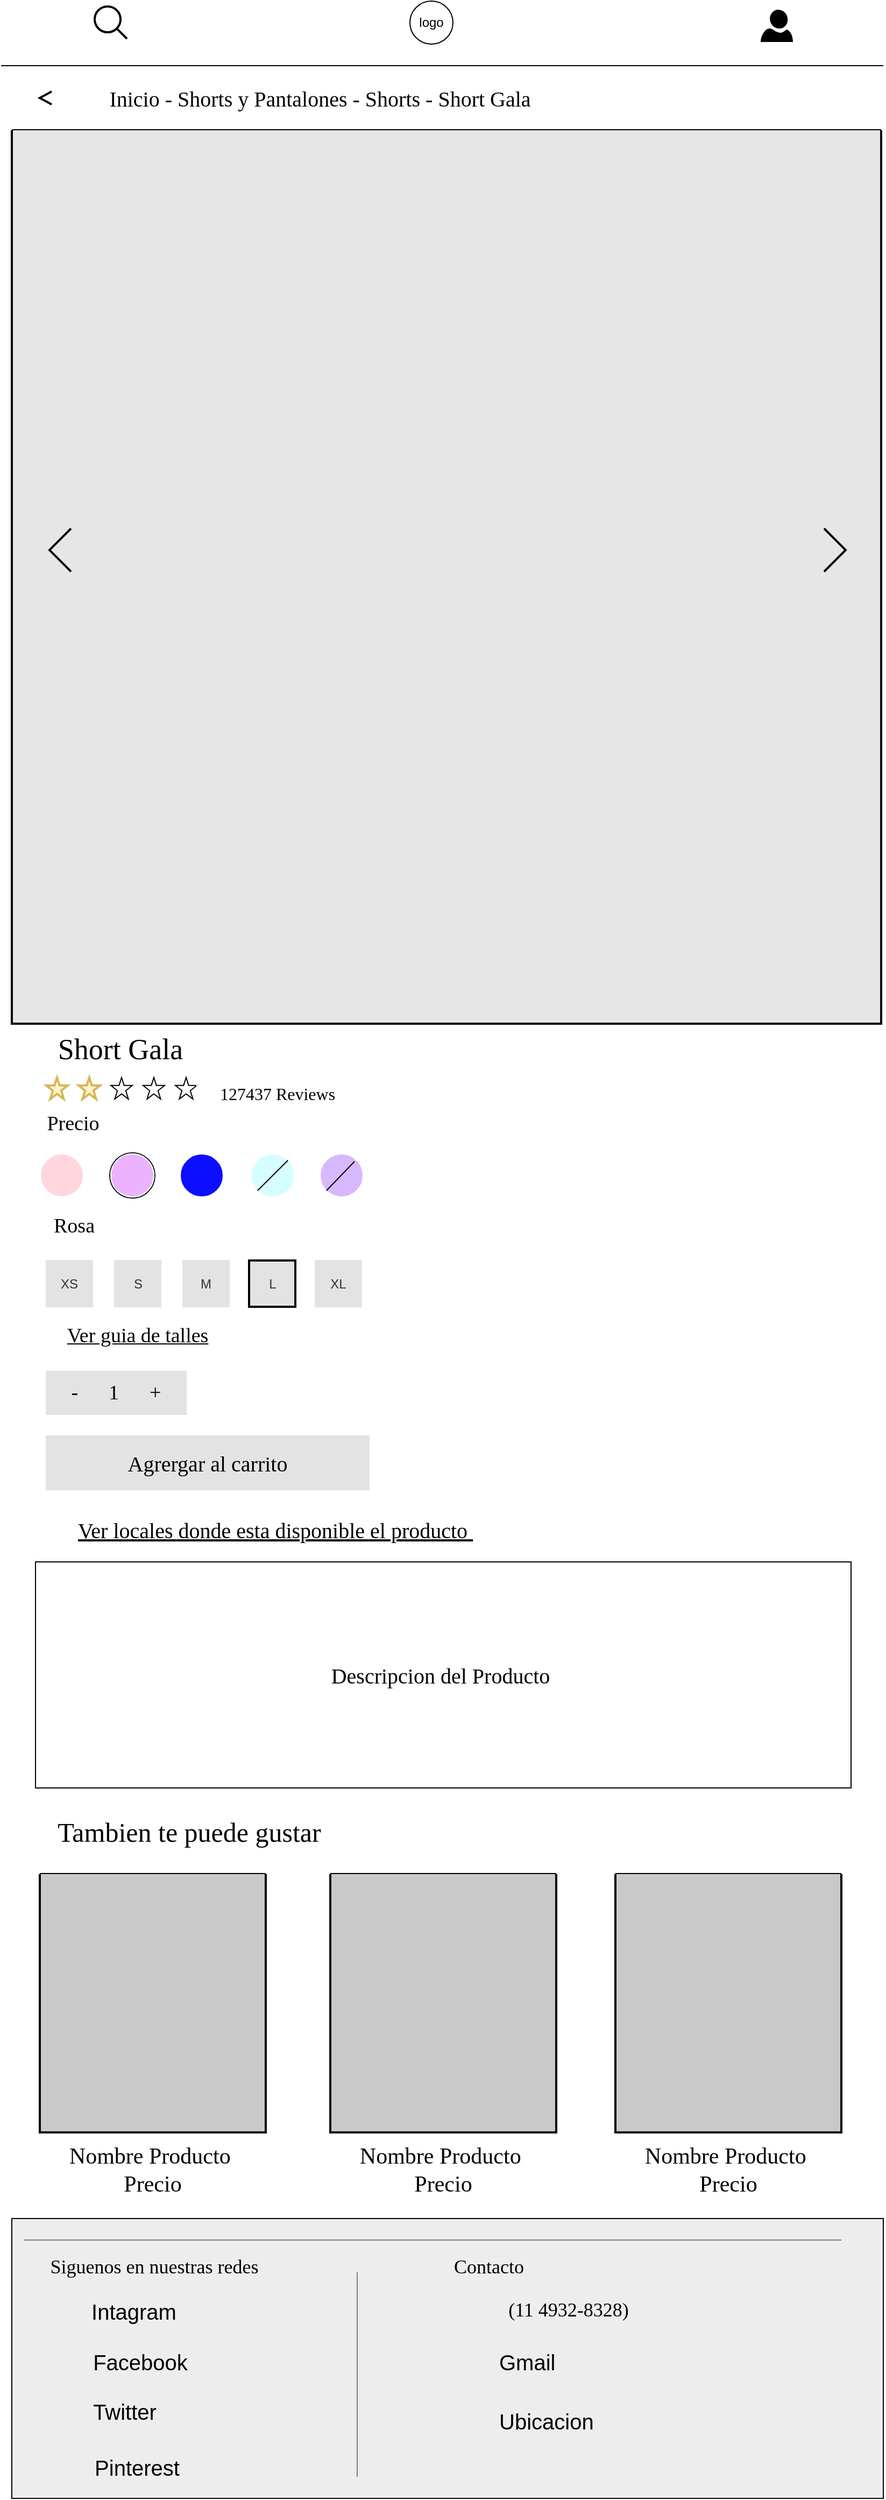 <mxfile version="15.6.2" type="google"><diagram id="pAPBZHaa_rkupoqMZ272" name="Page-1"><mxGraphModel dx="1060" dy="2996" grid="1" gridSize="10" guides="1" tooltips="1" connect="1" arrows="1" fold="1" page="1" pageScale="1" pageWidth="827" pageHeight="1169" math="0" shadow="0"><root><mxCell id="0"/><mxCell id="1" parent="0"/><mxCell id="zHtUXL5ecQKr5F63IHeu-1" value="" style="swimlane;startSize=0;shadow=0;glass=0;fillColor=none;strokeColor=#000000;swimlaneFillColor=#E6E6E6;rounded=0;sketch=0;fontFamily=Comic Sans MS;labelPosition=center;verticalLabelPosition=middle;align=center;verticalAlign=middle;horizontal=1;fontStyle=1;strokeWidth=2;" parent="1" vertex="1"><mxGeometry x="10" y="-2160" width="808" height="830" as="geometry"/></mxCell><mxCell id="zHtUXL5ecQKr5F63IHeu-62" value="" style="html=1;verticalLabelPosition=bottom;labelBackgroundColor=#ffffff;verticalAlign=top;shadow=0;dashed=0;strokeWidth=2;shape=mxgraph.ios7.misc.left;strokeColor=#0D0D0D;" parent="zHtUXL5ecQKr5F63IHeu-1" vertex="1"><mxGeometry x="35" y="370" width="20" height="40" as="geometry"/></mxCell><mxCell id="zHtUXL5ecQKr5F63IHeu-65" value="" style="html=1;verticalLabelPosition=bottom;labelBackgroundColor=#ffffff;verticalAlign=top;shadow=0;dashed=0;strokeWidth=2;shape=mxgraph.ios7.misc.right;strokeColor=#000000;" parent="zHtUXL5ecQKr5F63IHeu-1" vertex="1"><mxGeometry x="755" y="370" width="20" height="40" as="geometry"/></mxCell><mxCell id="zHtUXL5ecQKr5F63IHeu-29" value="Descripcion del Producto&amp;nbsp;" style="rounded=0;whiteSpace=wrap;html=1;shadow=0;glass=0;sketch=0;fontFamily=Comic Sans MS;fontSize=20;strokeWidth=1;align=center;verticalAlign=middle;" parent="1" vertex="1"><mxGeometry x="32" y="-830" width="758" height="210" as="geometry"/></mxCell><mxCell id="zHtUXL5ecQKr5F63IHeu-30" value="Inicio - Shorts y Pantalones - Shorts - Short Gala" style="rounded=0;whiteSpace=wrap;html=1;shadow=0;glass=0;sketch=0;fontFamily=Comic Sans MS;fontSize=20;strokeWidth=1;align=center;verticalAlign=middle;strokeColor=#FFFFFF;" parent="1" vertex="1"><mxGeometry x="59.5" y="-2210" width="472.5" height="40" as="geometry"/></mxCell><mxCell id="zHtUXL5ecQKr5F63IHeu-35" value="Tambien te puede gustar" style="rounded=0;whiteSpace=wrap;html=1;shadow=0;glass=0;sketch=0;fontFamily=Comic Sans MS;fontSize=25;fontColor=#000000;strokeColor=#FFFFFF;strokeWidth=1;fillColor=default;gradientColor=none;align=center;verticalAlign=middle;" parent="1" vertex="1"><mxGeometry x="20" y="-584" width="310" height="10" as="geometry"/></mxCell><mxCell id="zHtUXL5ecQKr5F63IHeu-36" value="" style="swimlane;startSize=0;shadow=0;glass=0;fillColor=none;strokeColor=#000000;swimlaneFillColor=#C9C9C9;rounded=0;sketch=0;fontFamily=Comic Sans MS;labelPosition=center;verticalLabelPosition=middle;align=center;verticalAlign=middle;horizontal=1;fontStyle=1;strokeWidth=2;" parent="1" vertex="1"><mxGeometry x="36" y="-540" width="210" height="240" as="geometry"/></mxCell><mxCell id="zHtUXL5ecQKr5F63IHeu-37" value="" style="swimlane;startSize=0;shadow=0;glass=0;fillColor=none;strokeColor=#000000;swimlaneFillColor=#C9C9C9;rounded=0;sketch=0;fontFamily=Comic Sans MS;labelPosition=center;verticalLabelPosition=middle;align=center;verticalAlign=middle;horizontal=1;fontStyle=1;strokeWidth=2;" parent="1" vertex="1"><mxGeometry x="306" y="-540" width="210" height="240" as="geometry"/></mxCell><mxCell id="zHtUXL5ecQKr5F63IHeu-38" value="" style="swimlane;startSize=0;shadow=0;glass=0;fillColor=none;strokeColor=#000000;swimlaneFillColor=#C9C9C9;rounded=0;sketch=0;fontFamily=Comic Sans MS;labelPosition=center;verticalLabelPosition=middle;align=center;verticalAlign=middle;horizontal=1;fontStyle=1;strokeWidth=2;" parent="1" vertex="1"><mxGeometry x="571" y="-540" width="210" height="240" as="geometry"/></mxCell><mxCell id="zHtUXL5ecQKr5F63IHeu-40" value="Nombre Producto&amp;nbsp;&lt;br&gt;Precio" style="rounded=0;whiteSpace=wrap;html=1;shadow=0;glass=0;sketch=0;fontFamily=Comic Sans MS;fontSize=21;fontColor=#000000;strokeColor=#FFFFFF;strokeWidth=1;fillColor=default;gradientColor=none;align=center;verticalAlign=middle;" parent="1" vertex="1"><mxGeometry x="36" y="-290" width="210" height="50" as="geometry"/></mxCell><mxCell id="zHtUXL5ecQKr5F63IHeu-41" value="Nombre Producto&amp;nbsp;&lt;br&gt;Precio" style="rounded=0;whiteSpace=wrap;html=1;shadow=0;glass=0;sketch=0;fontFamily=Comic Sans MS;fontSize=21;fontColor=#000000;strokeColor=#FFFFFF;strokeWidth=1;fillColor=default;gradientColor=none;align=center;verticalAlign=middle;" parent="1" vertex="1"><mxGeometry x="306" y="-290" width="210" height="50" as="geometry"/></mxCell><mxCell id="zHtUXL5ecQKr5F63IHeu-42" value="Nombre Producto&amp;nbsp;&lt;br&gt;Precio" style="rounded=0;whiteSpace=wrap;html=1;shadow=0;glass=0;sketch=0;fontFamily=Comic Sans MS;fontSize=21;fontColor=#000000;strokeColor=#FFFFFF;strokeWidth=1;fillColor=default;gradientColor=none;align=center;verticalAlign=middle;" parent="1" vertex="1"><mxGeometry x="571" y="-290" width="210" height="50" as="geometry"/></mxCell><mxCell id="zHtUXL5ecQKr5F63IHeu-61" value="" style="html=1;verticalLabelPosition=bottom;labelBackgroundColor=#ffffff;verticalAlign=top;shadow=0;dashed=0;strokeWidth=2;shape=mxgraph.ios7.misc.left;strokeColor=#000000;" parent="1" vertex="1"><mxGeometry x="36" y="-2196" width="11" height="12" as="geometry"/></mxCell><mxCell id="zHtUXL5ecQKr5F63IHeu-5" value="Short Gala" style="rounded=1;whiteSpace=wrap;html=1;shadow=0;glass=0;sketch=0;fontFamily=Comic Sans MS;strokeWidth=2;align=center;verticalAlign=middle;fontSize=27;fontStyle=0;strokeColor=#FFFFFF;" parent="1" vertex="1"><mxGeometry x="30" y="-1323" width="161.5" height="33" as="geometry"/></mxCell><mxCell id="zHtUXL5ecQKr5F63IHeu-6" value="" style="verticalLabelPosition=bottom;verticalAlign=top;html=1;shape=mxgraph.basic.star;rounded=0;shadow=0;glass=0;sketch=0;fontFamily=Comic Sans MS;fontSize=19;strokeColor=#d6b656;strokeWidth=2;fillColor=#fff2cc;" parent="1" vertex="1"><mxGeometry x="42" y="-1280" width="20" height="20" as="geometry"/></mxCell><mxCell id="zHtUXL5ecQKr5F63IHeu-7" value="" style="verticalLabelPosition=bottom;verticalAlign=top;html=1;shape=mxgraph.basic.star;rounded=0;shadow=0;glass=0;sketch=0;fontFamily=Comic Sans MS;fontSize=19;strokeColor=#d6b656;strokeWidth=2;fillColor=#fff2cc;" parent="1" vertex="1"><mxGeometry x="72" y="-1280" width="20" height="20" as="geometry"/></mxCell><mxCell id="zHtUXL5ecQKr5F63IHeu-8" value="" style="verticalLabelPosition=bottom;verticalAlign=top;html=1;shape=mxgraph.basic.star;rounded=0;shadow=0;glass=0;sketch=0;fontFamily=Comic Sans MS;fontSize=19;strokeColor=#000000;strokeWidth=1;fillColor=none;gradientColor=none;" parent="1" vertex="1"><mxGeometry x="162" y="-1280" width="20" height="20" as="geometry"/></mxCell><mxCell id="zHtUXL5ecQKr5F63IHeu-9" value="" style="verticalLabelPosition=bottom;verticalAlign=top;html=1;shape=mxgraph.basic.star;rounded=0;shadow=0;glass=0;sketch=0;fontFamily=Comic Sans MS;fontSize=19;strokeColor=#000000;strokeWidth=1;fillColor=none;gradientColor=none;" parent="1" vertex="1"><mxGeometry x="102" y="-1280" width="20" height="20" as="geometry"/></mxCell><mxCell id="zHtUXL5ecQKr5F63IHeu-10" value="" style="verticalLabelPosition=bottom;verticalAlign=top;html=1;shape=mxgraph.basic.star;rounded=0;shadow=0;glass=0;sketch=0;fontFamily=Comic Sans MS;fontSize=19;strokeColor=#000000;strokeWidth=1;fillColor=none;gradientColor=none;" parent="1" vertex="1"><mxGeometry x="132" y="-1280" width="20" height="20" as="geometry"/></mxCell><mxCell id="zHtUXL5ecQKr5F63IHeu-11" value="Precio" style="rounded=1;whiteSpace=wrap;html=1;shadow=0;glass=0;sketch=0;fontFamily=Comic Sans MS;fontSize=19;strokeColor=#FFFFF;strokeWidth=2;fillColor=none;gradientColor=none;align=center;verticalAlign=middle;" parent="1" vertex="1"><mxGeometry x="32" y="-1255" width="70" height="35" as="geometry"/></mxCell><mxCell id="zHtUXL5ecQKr5F63IHeu-13" value="" style="ellipse;whiteSpace=wrap;html=1;aspect=fixed;rounded=0;shadow=0;glass=0;sketch=0;fontFamily=Comic Sans MS;fontSize=19;strokeColor=#FFFFFF;strokeWidth=1;fillColor=#FFD6DD;gradientColor=none;align=center;verticalAlign=middle;" parent="1" vertex="1"><mxGeometry x="36.5" y="-1209" width="40" height="40" as="geometry"/></mxCell><mxCell id="zHtUXL5ecQKr5F63IHeu-14" value="" style="ellipse;whiteSpace=wrap;html=1;aspect=fixed;rounded=0;shadow=0;glass=0;sketch=0;fontFamily=Comic Sans MS;fontSize=19;strokeColor=#FFFFFF;strokeWidth=1;fillColor=#0D0DFF;gradientColor=none;align=center;verticalAlign=middle;" parent="1" vertex="1"><mxGeometry x="166.5" y="-1209" width="40" height="40" as="geometry"/></mxCell><mxCell id="zHtUXL5ecQKr5F63IHeu-15" value="" style="ellipse;whiteSpace=wrap;html=1;aspect=fixed;rounded=0;shadow=0;glass=0;sketch=0;fontFamily=Comic Sans MS;fontSize=19;strokeColor=#FFFFFF;strokeWidth=1;fillColor=#D4FEFF;gradientColor=none;align=center;verticalAlign=middle;" parent="1" vertex="1"><mxGeometry x="232.5" y="-1209" width="40" height="40" as="geometry"/></mxCell><mxCell id="zHtUXL5ecQKr5F63IHeu-16" value="" style="ellipse;whiteSpace=wrap;html=1;aspect=fixed;rounded=0;shadow=0;glass=0;sketch=0;fontFamily=Comic Sans MS;fontSize=19;strokeColor=#FFFFFF;strokeWidth=1;fillColor=#D7B8FF;gradientColor=none;align=center;verticalAlign=middle;" parent="1" vertex="1"><mxGeometry x="296.5" y="-1209" width="40" height="40" as="geometry"/></mxCell><mxCell id="zHtUXL5ecQKr5F63IHeu-17" value="127437 Reviews" style="rounded=1;whiteSpace=wrap;html=1;shadow=0;glass=0;sketch=0;fontFamily=Comic Sans MS;fontSize=16;strokeColor=#FFFFFF;strokeWidth=1;fillColor=none;gradientColor=none;align=center;verticalAlign=middle;" parent="1" vertex="1"><mxGeometry x="182" y="-1290" width="150" height="50" as="geometry"/></mxCell><mxCell id="zHtUXL5ecQKr5F63IHeu-19" value="XS" style="whiteSpace=wrap;html=1;aspect=fixed;strokeWidth=1;fillColor=#E3E3E3;fontColor=#333333;strokeColor=#E3E3E3;direction=south;" parent="1" vertex="1"><mxGeometry x="42" y="-1110" width="43" height="43" as="geometry"/></mxCell><mxCell id="zHtUXL5ecQKr5F63IHeu-20" value="S" style="whiteSpace=wrap;html=1;aspect=fixed;strokeWidth=1;fillColor=#E3E3E3;fontColor=#333333;strokeColor=#E3E3E3;" parent="1" vertex="1"><mxGeometry x="105.5" y="-1110" width="43" height="43" as="geometry"/></mxCell><mxCell id="zHtUXL5ecQKr5F63IHeu-21" value="M&lt;span style=&quot;color: rgba(0 , 0 , 0 , 0) ; font-family: monospace ; font-size: 0px&quot;&gt;%3CmxGraphModel%3E%3Croot%3E%3CmxCell%20id%3D%220%22%2F%3E%3CmxCell%20id%3D%221%22%20parent%3D%220%22%2F%3E%3CmxCell%20id%3D%222%22%20value%3D%22S%22%20style%3D%22whiteSpace%3Dwrap%3Bhtml%3D1%3Baspect%3Dfixed%3BstrokeWidth%3D1%3BfillColor%3D%23E3E3E3%3BfontColor%3D%23333333%3BstrokeColor%3D%23666666%3B%22%20vertex%3D%221%22%20parent%3D%221%22%3E%3CmxGeometry%20x%3D%22753.5%22%20y%3D%22-503%22%20width%3D%2243%22%20height%3D%2243%22%20as%3D%22geometry%22%2F%3E%3C%2FmxCell%3E%3C%2Froot%3E%3C%2FmxGraphModel%3E&lt;/span&gt;" style="whiteSpace=wrap;html=1;aspect=fixed;strokeWidth=1;fillColor=#E3E3E3;fontColor=#333333;strokeColor=#E3E3E3;" parent="1" vertex="1"><mxGeometry x="169" y="-1110" width="43" height="43" as="geometry"/></mxCell><mxCell id="zHtUXL5ecQKr5F63IHeu-22" value="L" style="whiteSpace=wrap;html=1;aspect=fixed;strokeWidth=2;fillColor=#E3E3E3;fontColor=#333333;strokeColor=#000000;" parent="1" vertex="1"><mxGeometry x="230.5" y="-1110" width="43" height="43" as="geometry"/></mxCell><mxCell id="zHtUXL5ecQKr5F63IHeu-23" value="XL" style="whiteSpace=wrap;html=1;aspect=fixed;strokeWidth=1;fillColor=#E3E3E3;fontColor=#333333;strokeColor=#E3E3E3;" parent="1" vertex="1"><mxGeometry x="292" y="-1110" width="43" height="43" as="geometry"/></mxCell><mxCell id="zHtUXL5ecQKr5F63IHeu-24" value="Ver guia de talles" style="rounded=1;whiteSpace=wrap;html=1;shadow=0;glass=0;sketch=0;fontFamily=Comic Sans MS;fontSize=19;strokeColor=#FFFFFFF;strokeWidth=1;fillColor=default;gradientColor=none;align=center;verticalAlign=middle;fontStyle=4" parent="1" vertex="1"><mxGeometry x="42" y="-1057" width="170" height="33" as="geometry"/></mxCell><mxCell id="zHtUXL5ecQKr5F63IHeu-25" value="Rosa" style="rounded=1;whiteSpace=wrap;html=1;shadow=0;glass=0;sketch=0;fontFamily=Comic Sans MS;fontSize=19;strokeColor=#FFFFFFF;strokeWidth=1;fillColor=default;gradientColor=none;align=center;verticalAlign=middle;fontStyle=0" parent="1" vertex="1"><mxGeometry x="36" y="-1159" width="64" height="33" as="geometry"/></mxCell><mxCell id="zHtUXL5ecQKr5F63IHeu-26" value="-&amp;nbsp; &amp;nbsp; &amp;nbsp; 1&amp;nbsp; &amp;nbsp; &amp;nbsp; +" style="rounded=0;whiteSpace=wrap;html=1;shadow=0;glass=0;sketch=0;fontFamily=Comic Sans MS;fontSize=19;strokeColor=#E3E3E3;strokeWidth=1;fillColor=#E3E3E3;gradientColor=none;align=center;verticalAlign=middle;" parent="1" vertex="1"><mxGeometry x="42" y="-1007" width="130" height="40" as="geometry"/></mxCell><mxCell id="zHtUXL5ecQKr5F63IHeu-27" value="&lt;font style=&quot;font-size: 20px;&quot;&gt;Agrergar al carrito&lt;/font&gt;" style="rounded=0;whiteSpace=wrap;html=1;shadow=0;glass=0;sketch=0;fontFamily=Comic Sans MS;fontSize=20;strokeColor=#E3E3E3;strokeWidth=1;fillColor=#E3E3E3;gradientColor=none;align=center;verticalAlign=middle;" parent="1" vertex="1"><mxGeometry x="42" y="-947" width="300" height="50" as="geometry"/></mxCell><mxCell id="zHtUXL5ecQKr5F63IHeu-28" value="Ver locales donde esta disponible el producto&amp;nbsp;" style="rounded=0;whiteSpace=wrap;html=1;shadow=0;glass=0;sketch=0;fontFamily=Comic Sans MS;fontSize=20;strokeWidth=1;align=center;verticalAlign=middle;fontStyle=4;strokeColor=#FFFFFF;" parent="1" vertex="1"><mxGeometry x="30" y="-870" width="450" height="20" as="geometry"/></mxCell><mxCell id="zHtUXL5ecQKr5F63IHeu-31" value="" style="endArrow=none;html=1;rounded=0;fontFamily=Comic Sans MS;fontSize=20;fontColor=#000000;exitX=0;exitY=1;exitDx=0;exitDy=0;" parent="1" source="zHtUXL5ecQKr5F63IHeu-16" edge="1"><mxGeometry width="50" height="50" relative="1" as="geometry"><mxPoint x="291.5" y="-1164" as="sourcePoint"/><mxPoint x="328.5" y="-1202" as="targetPoint"/><Array as="points"/></mxGeometry></mxCell><mxCell id="zHtUXL5ecQKr5F63IHeu-32" value="" style="endArrow=none;html=1;rounded=0;fontFamily=Comic Sans MS;fontSize=20;fontColor=#000000;entryX=1;entryY=0;entryDx=0;entryDy=0;exitX=0;exitY=1;exitDx=0;exitDy=0;" parent="1" source="zHtUXL5ecQKr5F63IHeu-15" target="zHtUXL5ecQKr5F63IHeu-15" edge="1"><mxGeometry width="50" height="50" relative="1" as="geometry"><mxPoint x="238.5" y="-1182" as="sourcePoint"/><mxPoint x="262.5" y="-1198" as="targetPoint"/><Array as="points"/></mxGeometry></mxCell><mxCell id="zHtUXL5ecQKr5F63IHeu-33" value="" style="ellipse;whiteSpace=wrap;html=1;aspect=fixed;rounded=0;shadow=0;glass=0;sketch=0;fontFamily=Comic Sans MS;fontSize=20;fontColor=#000000;strokeColor=#0D0D0D;strokeWidth=1;fillColor=default;gradientColor=none;align=center;verticalAlign=middle;" parent="1" vertex="1"><mxGeometry x="101" y="-1210" width="42" height="42" as="geometry"/></mxCell><mxCell id="zHtUXL5ecQKr5F63IHeu-34" value="" style="ellipse;whiteSpace=wrap;html=1;aspect=fixed;rounded=0;shadow=0;glass=0;sketch=0;fontFamily=Comic Sans MS;fontSize=19;strokeColor=#FFFFFF;strokeWidth=1;fillColor=#EBB3FF;gradientColor=none;align=center;verticalAlign=middle;" parent="1" vertex="1"><mxGeometry x="102" y="-1209" width="40" height="40" as="geometry"/></mxCell><mxCell id="HScl5RpPXcErFLb4dSo2-2" value="logo" style="ellipse;whiteSpace=wrap;html=1;aspect=fixed;" parent="1" vertex="1"><mxGeometry x="380" y="-2280" width="40" height="40" as="geometry"/></mxCell><mxCell id="HScl5RpPXcErFLb4dSo2-3" value="" style="html=1;verticalLabelPosition=bottom;align=center;labelBackgroundColor=#ffffff;verticalAlign=top;strokeWidth=2;strokeColor=#000000;shadow=0;dashed=0;shape=mxgraph.ios7.icons.looking_glass;" parent="1" vertex="1"><mxGeometry x="87" y="-2275" width="30" height="30" as="geometry"/></mxCell><mxCell id="HScl5RpPXcErFLb4dSo2-4" value="" style="shape=image;html=1;verticalAlign=top;verticalLabelPosition=bottom;labelBackgroundColor=#ffffff;imageAspect=0;aspect=fixed;image=https://cdn0.iconfinder.com/data/icons/mobile-basic-vol-1/32/Tote_Bag-128.png;strokeColor=#000000;" parent="1" vertex="1"><mxGeometry x="766.5" y="-2275" width="38" height="38" as="geometry"/></mxCell><mxCell id="HScl5RpPXcErFLb4dSo2-5" value="" style="verticalLabelPosition=bottom;html=1;verticalAlign=top;align=center;strokeColor=none;fillColor=#000000;shape=mxgraph.azure.user;" parent="1" vertex="1"><mxGeometry x="706" y="-2272" width="30" height="30" as="geometry"/></mxCell><mxCell id="HScl5RpPXcErFLb4dSo2-6" value="" style="rounded=0;whiteSpace=wrap;html=1;labelBackgroundColor=#FFFFFF;sketch=0;fontSize=7;fontColor=#000000;strokeColor=#000000;strokeWidth=1;fillColor=#EDEDED;align=left;gradientDirection=south;" parent="1" vertex="1"><mxGeometry x="10" y="-220" width="810" height="260" as="geometry"/></mxCell><mxCell id="HScl5RpPXcErFLb4dSo2-7" value="Siguenos en nuestras redes" style="rounded=0;whiteSpace=wrap;html=1;shadow=0;glass=0;sketch=0;fontFamily=Comic Sans MS;fontSize=18;fontColor=#000000;strokeColor=none;strokeWidth=1;fillColor=none;gradientColor=none;align=center;verticalAlign=middle;" parent="1" vertex="1"><mxGeometry x="24.5" y="-190" width="235" height="30" as="geometry"/></mxCell><mxCell id="HScl5RpPXcErFLb4dSo2-8" value="" style="shape=image;html=1;verticalAlign=top;verticalLabelPosition=bottom;labelBackgroundColor=#ffffff;imageAspect=0;aspect=fixed;image=https://cdn0.iconfinder.com/data/icons/eon-social-media-contact-info-2/32/mail_email_e-mail_letter-128.png;rounded=0;shadow=0;glass=0;sketch=0;fontFamily=Comic Sans MS;fontSize=18;fontColor=#000000;strokeColor=#FFFFFF;strokeWidth=1;fillColor=default;gradientColor=none;" parent="1" vertex="1"><mxGeometry x="406" y="-105.0" width="40" height="40" as="geometry"/></mxCell><mxCell id="HScl5RpPXcErFLb4dSo2-9" value="" style="shape=image;html=1;verticalAlign=top;verticalLabelPosition=bottom;labelBackgroundColor=#ffffff;imageAspect=0;aspect=fixed;image=https://cdn0.iconfinder.com/data/icons/typicons-2/24/social-facebook-128.png;rounded=0;shadow=0;glass=0;sketch=0;fontFamily=Comic Sans MS;fontSize=18;fontColor=#CCCCCC;strokeColor=#FFFFFF;strokeWidth=1;fillColor=default;gradientColor=none;" parent="1" vertex="1"><mxGeometry x="24.5" y="-105.87" width="35" height="35" as="geometry"/></mxCell><mxCell id="HScl5RpPXcErFLb4dSo2-10" value="" style="shape=image;html=1;verticalAlign=top;verticalLabelPosition=bottom;labelBackgroundColor=#ffffff;imageAspect=0;aspect=fixed;image=https://cdn4.iconfinder.com/data/icons/picons-social/57/38-instagram-2-128.png;rounded=0;shadow=0;glass=0;sketch=0;fontFamily=Comic Sans MS;fontSize=18;fontColor=#CCCCCC;strokeColor=#FFFFFF;strokeWidth=1;fillColor=default;gradientColor=none;" parent="1" vertex="1"><mxGeometry x="24.5" y="-150" width="30" height="30" as="geometry"/></mxCell><mxCell id="HScl5RpPXcErFLb4dSo2-11" value="" style="shape=image;html=1;verticalAlign=top;verticalLabelPosition=bottom;labelBackgroundColor=#ffffff;imageAspect=0;aspect=fixed;image=https://cdn3.iconfinder.com/data/icons/picons-social/57/03-twitter-128.png;rounded=0;shadow=0;glass=0;sketch=0;fontFamily=Comic Sans MS;fontSize=18;fontColor=#CCCCCC;strokeColor=#FFFFFF;strokeWidth=1;fillColor=default;gradientColor=none;" parent="1" vertex="1"><mxGeometry x="25.5" y="-55.51" width="30" height="30" as="geometry"/></mxCell><mxCell id="HScl5RpPXcErFLb4dSo2-12" value="" style="shape=image;html=1;verticalAlign=top;verticalLabelPosition=bottom;labelBackgroundColor=#ffffff;imageAspect=0;aspect=fixed;image=https://cdn4.iconfinder.com/data/icons/miu-black-social-2/60/pinterest-128.png;rounded=0;shadow=0;glass=0;sketch=0;fontFamily=Comic Sans MS;fontSize=18;fontColor=#CCCCCC;strokeColor=#FFFFFF;strokeWidth=1;fillColor=default;gradientColor=none;" parent="1" vertex="1"><mxGeometry x="26.37" y="-1.51" width="26.25" height="26.25" as="geometry"/></mxCell><mxCell id="HScl5RpPXcErFLb4dSo2-13" value="" style="endArrow=none;html=1;rounded=0;fontFamily=Comic Sans MS;fontSize=18;fontColor=#CCCCCC;strokeColor=#7D7D7D;" parent="1" edge="1"><mxGeometry width="50" height="50" relative="1" as="geometry"><mxPoint x="21" y="-200" as="sourcePoint"/><mxPoint x="781" y="-200" as="targetPoint"/></mxGeometry></mxCell><mxCell id="HScl5RpPXcErFLb4dSo2-14" value="" style="shape=image;html=1;verticalAlign=top;verticalLabelPosition=bottom;labelBackgroundColor=#ffffff;imageAspect=0;aspect=fixed;image=https://cdn4.iconfinder.com/data/icons/picons-social/57/23-whatsapp-2-128.png;rounded=0;shadow=0;glass=0;sketch=0;fontFamily=Comic Sans MS;fontSize=18;fontColor=#CCCCCC;strokeColor=#FFFFFF;strokeWidth=1;fillColor=default;gradientColor=none;" parent="1" vertex="1"><mxGeometry x="741" y="-67.5" width="60" height="60" as="geometry"/></mxCell><mxCell id="HScl5RpPXcErFLb4dSo2-15" value="" style="shape=image;html=1;verticalAlign=top;verticalLabelPosition=bottom;labelBackgroundColor=#ffffff;imageAspect=0;aspect=fixed;image=https://cdn3.iconfinder.com/data/icons/linecons-free-vector-icons-pack/32/bubble-128.png;rounded=0;shadow=0;glass=0;sketch=0;fontFamily=Comic Sans MS;fontSize=18;fontColor=#CCCCCC;strokeColor=#FFFFFF;strokeWidth=1;fillColor=default;gradientColor=none;" parent="1" vertex="1"><mxGeometry x="741" y="-139.36" width="60" height="60" as="geometry"/></mxCell><mxCell id="HScl5RpPXcErFLb4dSo2-16" value="" style="shape=image;html=1;verticalAlign=top;verticalLabelPosition=bottom;labelBackgroundColor=#ffffff;imageAspect=0;aspect=fixed;image=https://cdn2.iconfinder.com/data/icons/ios-7-icons/50/phone1-128.png;rounded=0;shadow=0;glass=0;sketch=0;fontFamily=Comic Sans MS;fontSize=18;fontColor=#CCCCCC;strokeColor=#FFFFFF;strokeWidth=1;fillColor=default;gradientColor=none;" parent="1" vertex="1"><mxGeometry x="406" y="-150" width="28" height="28" as="geometry"/></mxCell><mxCell id="HScl5RpPXcErFLb4dSo2-17" value="Contacto" style="rounded=0;whiteSpace=wrap;html=1;shadow=0;glass=0;sketch=0;fontFamily=Comic Sans MS;fontSize=18;fontColor=#000000;strokeColor=none;strokeWidth=1;fillColor=none;gradientColor=none;align=center;verticalAlign=middle;" parent="1" vertex="1"><mxGeometry x="406" y="-190" width="95" height="30" as="geometry"/></mxCell><mxCell id="HScl5RpPXcErFLb4dSo2-18" value="" style="endArrow=none;html=1;rounded=0;fontFamily=Comic Sans MS;fontSize=18;fontColor=#CCCCCC;strokeColor=#7D7D7D;" parent="1" edge="1"><mxGeometry width="50" height="50" relative="1" as="geometry"><mxPoint x="331" y="-170" as="sourcePoint"/><mxPoint x="331" y="20" as="targetPoint"/></mxGeometry></mxCell><mxCell id="HScl5RpPXcErFLb4dSo2-19" value="(11 4932-8328)" style="rounded=0;whiteSpace=wrap;html=1;shadow=0;glass=0;sketch=0;fontFamily=Comic Sans MS;fontSize=18;fontColor=#000000;strokeColor=none;strokeWidth=1;fillColor=none;gradientColor=none;align=center;verticalAlign=middle;" parent="1" vertex="1"><mxGeometry x="451" y="-150" width="153" height="30" as="geometry"/></mxCell><mxCell id="HScl5RpPXcErFLb4dSo2-20" value="" style="shape=image;html=1;verticalAlign=top;verticalLabelPosition=bottom;labelBackgroundColor=#ffffff;imageAspect=0;aspect=fixed;image=https://cdn0.iconfinder.com/data/icons/free-daily-icon-set/512/LocationPin2-128.png;rounded=0;shadow=0;glass=0;sketch=0;fontFamily=Comic Sans MS;fontSize=18;fontColor=#CCCCCC;strokeColor=#FFFFFF;strokeWidth=1;fillColor=default;gradientColor=none;" parent="1" vertex="1"><mxGeometry x="408" y="-49.64" width="36" height="36" as="geometry"/></mxCell><mxCell id="HScl5RpPXcErFLb4dSo2-21" value="Facebook" style="rounded=0;whiteSpace=wrap;html=1;fontSize=20;strokeColor=none;strokeWidth=2;fillColor=none;" parent="1" vertex="1"><mxGeometry x="62" y="-101.51" width="135" height="28.14" as="geometry"/></mxCell><mxCell id="HScl5RpPXcErFLb4dSo2-22" value="Intagram" style="rounded=0;whiteSpace=wrap;html=1;fontSize=20;strokeColor=none;strokeWidth=2;fillColor=none;" parent="1" vertex="1"><mxGeometry x="55.5" y="-148.14" width="135" height="28.14" as="geometry"/></mxCell><mxCell id="HScl5RpPXcErFLb4dSo2-23" value="Twitter" style="rounded=0;whiteSpace=wrap;html=1;fontSize=20;strokeColor=none;strokeWidth=2;fillColor=none;" parent="1" vertex="1"><mxGeometry x="51.5" y="-55.51" width="125.5" height="28.14" as="geometry"/></mxCell><mxCell id="HScl5RpPXcErFLb4dSo2-24" value="Pinterest" style="rounded=0;whiteSpace=wrap;html=1;fontSize=20;strokeColor=none;strokeWidth=2;fillColor=none;" parent="1" vertex="1"><mxGeometry x="74.5" y="-3.4" width="102.5" height="28.14" as="geometry"/></mxCell><mxCell id="HScl5RpPXcErFLb4dSo2-25" value="Gmail" style="text;whiteSpace=wrap;html=1;fontSize=20;" parent="1" vertex="1"><mxGeometry x="460.5" y="-105.0" width="100" height="40" as="geometry"/></mxCell><mxCell id="HScl5RpPXcErFLb4dSo2-26" value="Ubicacion" style="text;whiteSpace=wrap;html=1;fontSize=20;" parent="1" vertex="1"><mxGeometry x="460.5" y="-49.64" width="100" height="40" as="geometry"/></mxCell><mxCell id="4jkWkSGoi8pc7M7JZ0hD-3" value="" style="shape=image;html=1;verticalAlign=top;verticalLabelPosition=bottom;labelBackgroundColor=#ffffff;imageAspect=0;aspect=fixed;image=https://cdn4.iconfinder.com/data/icons/wirecons-free-vector-icons/32/menu-alt-128.png;fontSize=1;" vertex="1" parent="1"><mxGeometry x="14.5" y="-2280" width="40" height="40" as="geometry"/></mxCell><mxCell id="4jkWkSGoi8pc7M7JZ0hD-7" value="" style="endArrow=none;html=1;rounded=0;fontSize=1;" edge="1" parent="1"><mxGeometry width="50" height="50" relative="1" as="geometry"><mxPoint y="-2220" as="sourcePoint"/><mxPoint x="820" y="-2220" as="targetPoint"/></mxGeometry></mxCell></root></mxGraphModel></diagram></mxfile>